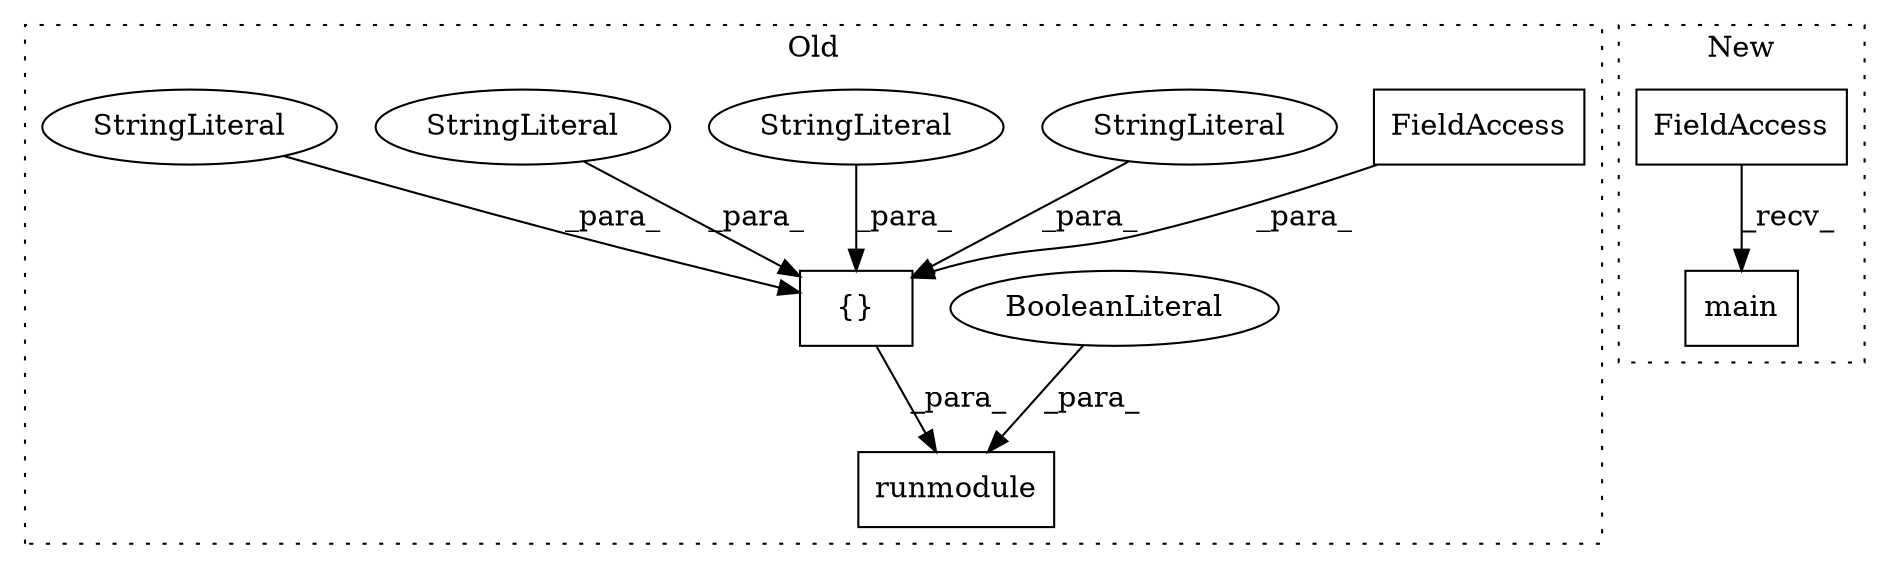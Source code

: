 digraph G {
subgraph cluster0 {
1 [label="runmodule" a="32" s="31287,31361" l="10,1" shape="box"];
3 [label="{}" a="4" s="31309,31354" l="1,1" shape="box"];
5 [label="FieldAccess" a="22" s="31310" l="8" shape="box"];
6 [label="BooleanLiteral" a="9" s="31356" l="5" shape="ellipse"];
7 [label="StringLiteral" a="45" s="31339" l="15" shape="ellipse"];
8 [label="StringLiteral" a="45" s="31319" l="6" shape="ellipse"];
9 [label="StringLiteral" a="45" s="31331" l="7" shape="ellipse"];
10 [label="StringLiteral" a="45" s="31326" l="4" shape="ellipse"];
label = "Old";
style="dotted";
}
subgraph cluster1 {
2 [label="main" a="32" s="31321" l="6" shape="box"];
4 [label="FieldAccess" a="22" s="31312" l="8" shape="box"];
label = "New";
style="dotted";
}
3 -> 1 [label="_para_"];
4 -> 2 [label="_recv_"];
5 -> 3 [label="_para_"];
6 -> 1 [label="_para_"];
7 -> 3 [label="_para_"];
8 -> 3 [label="_para_"];
9 -> 3 [label="_para_"];
10 -> 3 [label="_para_"];
}